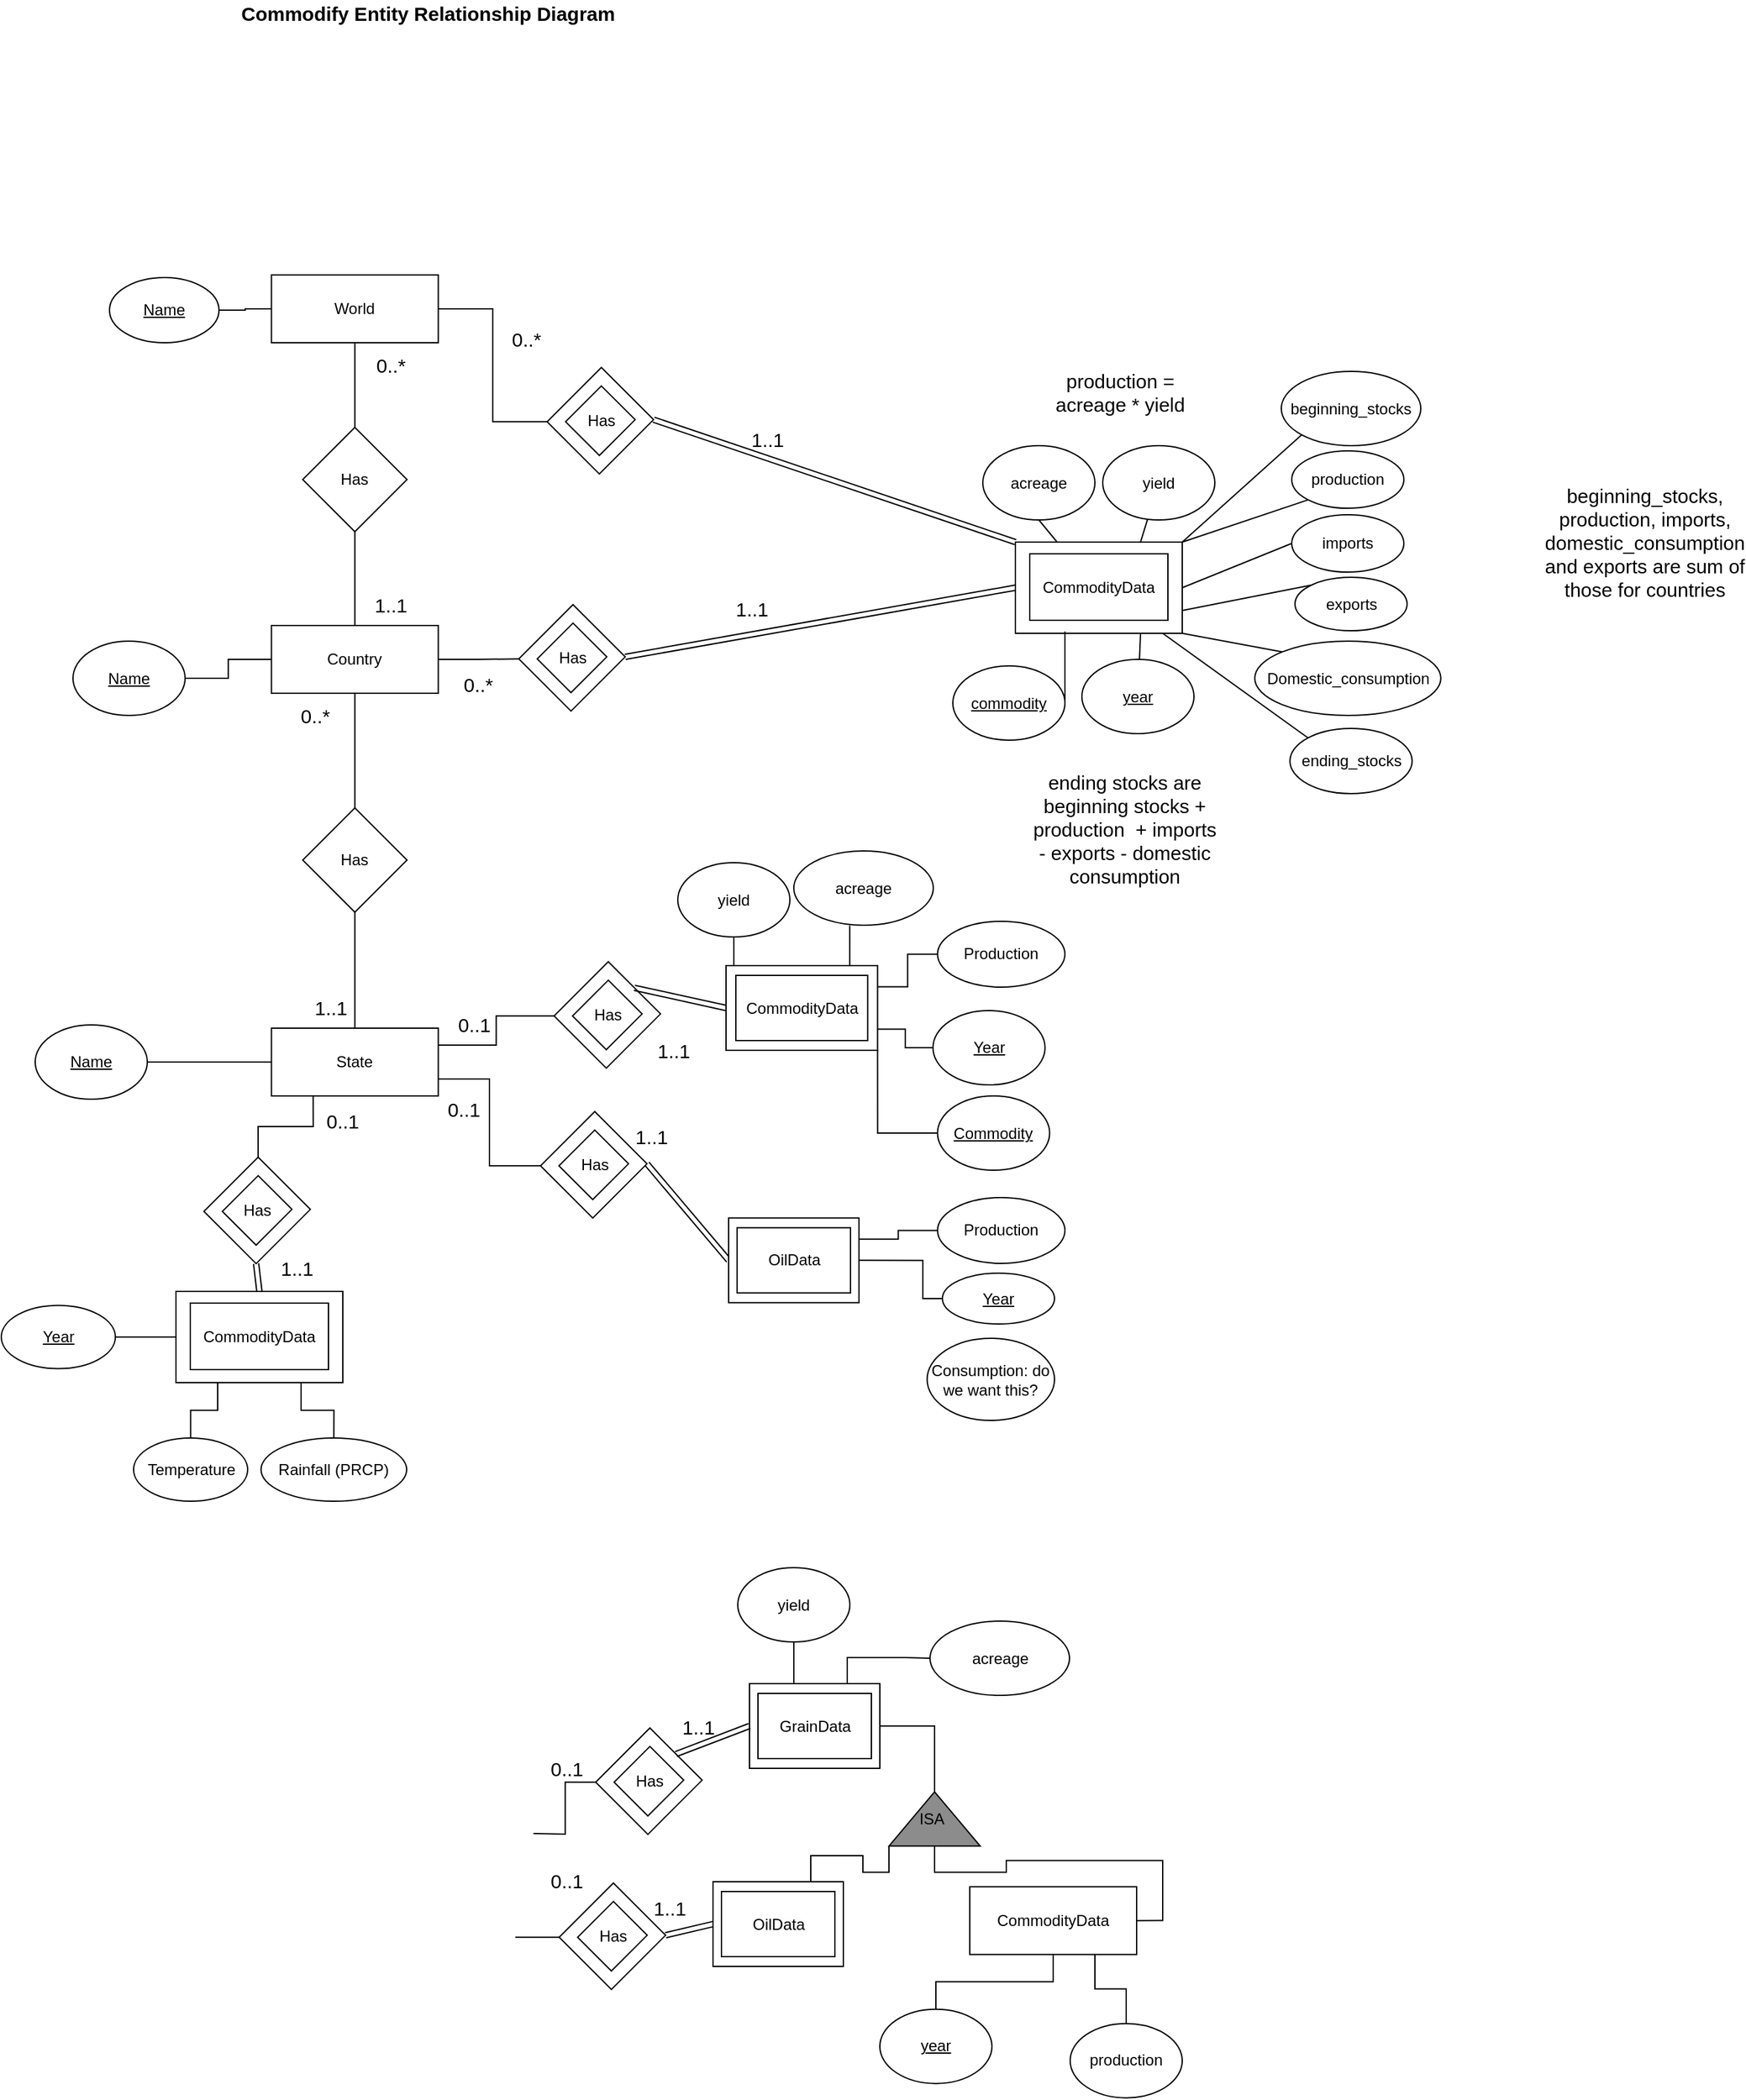 <mxfile version="14.4.2" type="github">
  <diagram id="awrVuAoCNWXj-BxwwY8W" name="Page-1">
    <mxGraphModel dx="1673" dy="848" grid="0" gridSize="10" guides="1" tooltips="1" connect="1" arrows="1" fold="1" page="1" pageScale="1" pageWidth="850" pageHeight="1100" math="0" shadow="0">
      <root>
        <mxCell id="0" />
        <mxCell id="1" parent="0" />
        <mxCell id="FX2rXBRW-lGvqEh_019G-1" value="Commodify Entity Relationship Diagram" style="text;html=1;strokeColor=none;fillColor=none;align=center;verticalAlign=middle;whiteSpace=wrap;rounded=0;fontStyle=1;fontSize=15;" parent="1" vertex="1">
          <mxGeometry x="320.5" y="50" width="350.5" height="20" as="geometry" />
        </mxCell>
        <mxCell id="FX2rXBRW-lGvqEh_019G-6" value="&lt;u&gt;year&lt;/u&gt;" style="ellipse;whiteSpace=wrap;html=1;" parent="1" vertex="1">
          <mxGeometry x="998" y="556" width="86" height="57" as="geometry" />
        </mxCell>
        <mxCell id="FX2rXBRW-lGvqEh_019G-7" value="&lt;u&gt;commodity&lt;/u&gt;" style="ellipse;whiteSpace=wrap;html=1;" parent="1" vertex="1">
          <mxGeometry x="899" y="561" width="86" height="57" as="geometry" />
        </mxCell>
        <mxCell id="FX2rXBRW-lGvqEh_019G-8" value="beginning_stocks" style="ellipse;whiteSpace=wrap;html=1;" parent="1" vertex="1">
          <mxGeometry x="1151" y="335" width="107" height="57" as="geometry" />
        </mxCell>
        <mxCell id="FX2rXBRW-lGvqEh_019G-9" value="imports" style="ellipse;whiteSpace=wrap;html=1;" parent="1" vertex="1">
          <mxGeometry x="1159" y="445" width="86" height="44" as="geometry" />
        </mxCell>
        <mxCell id="FX2rXBRW-lGvqEh_019G-10" value="production" style="ellipse;whiteSpace=wrap;html=1;" parent="1" vertex="1">
          <mxGeometry x="1159.01" y="396" width="86" height="44" as="geometry" />
        </mxCell>
        <mxCell id="FX2rXBRW-lGvqEh_019G-11" value="exports" style="ellipse;whiteSpace=wrap;html=1;" parent="1" vertex="1">
          <mxGeometry x="1161.5" y="493" width="86" height="41" as="geometry" />
        </mxCell>
        <mxCell id="FX2rXBRW-lGvqEh_019G-12" value="" style="endArrow=none;html=1;entryX=0.75;entryY=1;entryDx=0;entryDy=0;" parent="1" source="FX2rXBRW-lGvqEh_019G-6" target="FX2rXBRW-lGvqEh_019G-5" edge="1">
          <mxGeometry width="50" height="50" relative="1" as="geometry">
            <mxPoint x="974" y="663" as="sourcePoint" />
            <mxPoint x="1024" y="613" as="targetPoint" />
          </mxGeometry>
        </mxCell>
        <mxCell id="FX2rXBRW-lGvqEh_019G-13" value="" style="endArrow=none;html=1;exitX=1;exitY=0.5;exitDx=0;exitDy=0;entryX=0.297;entryY=0.981;entryDx=0;entryDy=0;entryPerimeter=0;" parent="1" source="FX2rXBRW-lGvqEh_019G-7" target="FX2rXBRW-lGvqEh_019G-5" edge="1">
          <mxGeometry width="50" height="50" relative="1" as="geometry">
            <mxPoint x="897" y="455" as="sourcePoint" />
            <mxPoint x="978" y="523" as="targetPoint" />
          </mxGeometry>
        </mxCell>
        <mxCell id="FX2rXBRW-lGvqEh_019G-14" value="" style="endArrow=none;html=1;exitX=0;exitY=1;exitDx=0;exitDy=0;entryX=1;entryY=0;entryDx=0;entryDy=0;" parent="1" source="FX2rXBRW-lGvqEh_019G-8" edge="1" target="FX2rXBRW-lGvqEh_019G-5">
          <mxGeometry width="50" height="50" relative="1" as="geometry">
            <mxPoint x="906" y="443" as="sourcePoint" />
            <mxPoint x="1109" y="354" as="targetPoint" />
          </mxGeometry>
        </mxCell>
        <mxCell id="FX2rXBRW-lGvqEh_019G-15" value="" style="endArrow=none;html=1;fontSize=15;exitX=1;exitY=0;exitDx=0;exitDy=0;entryX=0;entryY=1;entryDx=0;entryDy=0;" parent="1" source="FX2rXBRW-lGvqEh_019G-5" target="FX2rXBRW-lGvqEh_019G-10" edge="1">
          <mxGeometry width="50" height="50" relative="1" as="geometry">
            <mxPoint x="975" y="650" as="sourcePoint" />
            <mxPoint x="1025" y="600" as="targetPoint" />
          </mxGeometry>
        </mxCell>
        <mxCell id="FX2rXBRW-lGvqEh_019G-16" value="" style="endArrow=none;html=1;fontSize=15;exitX=1;exitY=0.5;exitDx=0;exitDy=0;entryX=0;entryY=0.5;entryDx=0;entryDy=0;" parent="1" source="FX2rXBRW-lGvqEh_019G-5" target="FX2rXBRW-lGvqEh_019G-9" edge="1">
          <mxGeometry width="50" height="50" relative="1" as="geometry">
            <mxPoint x="975" y="650" as="sourcePoint" />
            <mxPoint x="1149" y="492" as="targetPoint" />
          </mxGeometry>
        </mxCell>
        <mxCell id="FX2rXBRW-lGvqEh_019G-17" value="" style="endArrow=none;html=1;fontSize=15;entryX=1;entryY=0.75;entryDx=0;entryDy=0;exitX=0;exitY=0;exitDx=0;exitDy=0;" parent="1" source="FX2rXBRW-lGvqEh_019G-11" target="FX2rXBRW-lGvqEh_019G-5" edge="1">
          <mxGeometry width="50" height="50" relative="1" as="geometry">
            <mxPoint x="1135" y="596" as="sourcePoint" />
            <mxPoint x="1025" y="600" as="targetPoint" />
          </mxGeometry>
        </mxCell>
        <mxCell id="FX2rXBRW-lGvqEh_019G-19" value="acreage" style="ellipse;whiteSpace=wrap;html=1;" parent="1" vertex="1">
          <mxGeometry x="922" y="392" width="86" height="57" as="geometry" />
        </mxCell>
        <mxCell id="FX2rXBRW-lGvqEh_019G-20" value="" style="endArrow=none;html=1;fontSize=15;exitX=0.25;exitY=0;exitDx=0;exitDy=0;entryX=0.5;entryY=1;entryDx=0;entryDy=0;" parent="1" source="FX2rXBRW-lGvqEh_019G-5" target="FX2rXBRW-lGvqEh_019G-19" edge="1">
          <mxGeometry width="50" height="50" relative="1" as="geometry">
            <mxPoint x="965" y="521" as="sourcePoint" />
            <mxPoint x="1015" y="471" as="targetPoint" />
          </mxGeometry>
        </mxCell>
        <mxCell id="FX2rXBRW-lGvqEh_019G-23" value="1..1" style="text;html=1;strokeColor=none;fillColor=none;align=center;verticalAlign=middle;whiteSpace=wrap;rounded=0;fontSize=15;" parent="1" vertex="1">
          <mxGeometry x="725" y="508" width="40" height="18" as="geometry" />
        </mxCell>
        <mxCell id="0lMx6nH-BZG6Sv3tBxdw-7" style="edgeStyle=orthogonalEdgeStyle;rounded=0;orthogonalLoop=1;jettySize=auto;html=1;exitX=1;exitY=0.5;exitDx=0;exitDy=0;entryX=0;entryY=0;entryDx=0;entryDy=0;entryPerimeter=0;endArrow=none;endFill=0;" edge="1" parent="1" target="0lMx6nH-BZG6Sv3tBxdw-5">
          <mxGeometry relative="1" as="geometry">
            <mxPoint x="577.25" y="1457" as="sourcePoint" />
          </mxGeometry>
        </mxCell>
        <mxCell id="FX2rXBRW-lGvqEh_019G-24" value="State" style="rounded=0;whiteSpace=wrap;html=1;" parent="1" vertex="1">
          <mxGeometry x="376.25" y="839" width="128" height="52" as="geometry" />
        </mxCell>
        <mxCell id="0lMx6nH-BZG6Sv3tBxdw-12" style="edgeStyle=orthogonalEdgeStyle;rounded=0;orthogonalLoop=1;jettySize=auto;html=1;exitX=0.5;exitY=0;exitDx=0;exitDy=0;entryX=0.5;entryY=1;entryDx=0;entryDy=0;endArrow=none;endFill=0;" edge="1" parent="1" source="FX2rXBRW-lGvqEh_019G-25" target="0lMx6nH-BZG6Sv3tBxdw-9">
          <mxGeometry relative="1" as="geometry" />
        </mxCell>
        <mxCell id="FX2rXBRW-lGvqEh_019G-25" value="&lt;u&gt;year&lt;/u&gt;" style="ellipse;whiteSpace=wrap;html=1;" parent="1" vertex="1">
          <mxGeometry x="843" y="1591.84" width="86" height="57" as="geometry" />
        </mxCell>
        <mxCell id="FX2rXBRW-lGvqEh_019G-27" value="acreage" style="ellipse;whiteSpace=wrap;html=1;" parent="1" vertex="1">
          <mxGeometry x="881.5" y="1294" width="107" height="57" as="geometry" />
        </mxCell>
        <mxCell id="FX2rXBRW-lGvqEh_019G-29" value="yield" style="ellipse;whiteSpace=wrap;html=1;" parent="1" vertex="1">
          <mxGeometry x="734" y="1253" width="86" height="57" as="geometry" />
        </mxCell>
        <mxCell id="FX2rXBRW-lGvqEh_019G-39" value="1..1" style="text;html=1;strokeColor=none;fillColor=none;align=center;verticalAlign=middle;whiteSpace=wrap;rounded=0;fontSize=15;" parent="1" vertex="1">
          <mxGeometry x="402.25" y="813" width="40" height="20" as="geometry" />
        </mxCell>
        <mxCell id="FX2rXBRW-lGvqEh_019G-40" value="" style="endArrow=none;html=1;fontSize=15;entryX=0.5;entryY=1;entryDx=0;entryDy=0;exitX=0.5;exitY=0;exitDx=0;exitDy=0;" parent="1" source="FX2rXBRW-lGvqEh_019G-24" target="0lMx6nH-BZG6Sv3tBxdw-49" edge="1">
          <mxGeometry width="50" height="50" relative="1" as="geometry">
            <mxPoint x="395" y="818" as="sourcePoint" />
            <mxPoint x="440.25" y="744.426" as="targetPoint" />
          </mxGeometry>
        </mxCell>
        <mxCell id="n6RVcKBgCD9liKFhx9LF-6" value="ending stocks are beginning stocks + production&amp;nbsp; + imports - exports - domestic consumption" style="text;html=1;strokeColor=none;fillColor=none;align=center;verticalAlign=middle;whiteSpace=wrap;rounded=0;fontSize=15;" parent="1" vertex="1">
          <mxGeometry x="959" y="624" width="144" height="123" as="geometry" />
        </mxCell>
        <mxCell id="n6RVcKBgCD9liKFhx9LF-8" value="yield" style="ellipse;whiteSpace=wrap;html=1;" parent="1" vertex="1">
          <mxGeometry x="1014" y="392" width="86" height="57" as="geometry" />
        </mxCell>
        <mxCell id="n6RVcKBgCD9liKFhx9LF-9" value="" style="endArrow=none;html=1;fontSize=15;exitX=0.75;exitY=0;exitDx=0;exitDy=0;" parent="1" source="FX2rXBRW-lGvqEh_019G-5" target="n6RVcKBgCD9liKFhx9LF-8" edge="1">
          <mxGeometry width="50" height="50" relative="1" as="geometry">
            <mxPoint x="1349" y="325" as="sourcePoint" />
            <mxPoint x="1252" y="367" as="targetPoint" />
          </mxGeometry>
        </mxCell>
        <mxCell id="n6RVcKBgCD9liKFhx9LF-11" value="production = acreage * yield" style="text;html=1;strokeColor=none;fillColor=none;align=center;verticalAlign=middle;whiteSpace=wrap;rounded=0;fontSize=15;" parent="1" vertex="1">
          <mxGeometry x="971" y="313" width="113" height="75" as="geometry" />
        </mxCell>
        <mxCell id="n6RVcKBgCD9liKFhx9LF-13" value="beginning_stocks, production, imports, domestic_consumption and exports are sum of those for countries" style="text;html=1;strokeColor=none;fillColor=none;align=center;verticalAlign=middle;whiteSpace=wrap;rounded=0;fontSize=15;" parent="1" vertex="1">
          <mxGeometry x="1356" y="401" width="148" height="129" as="geometry" />
        </mxCell>
        <mxCell id="n6RVcKBgCD9liKFhx9LF-16" value="ending_stocks" style="ellipse;whiteSpace=wrap;html=1;" parent="1" vertex="1">
          <mxGeometry x="1157.62" y="609" width="93.75" height="50" as="geometry" />
        </mxCell>
        <mxCell id="n6RVcKBgCD9liKFhx9LF-17" value="" style="endArrow=none;html=1;fontSize=15;exitX=0;exitY=0;exitDx=0;exitDy=0;entryX=0.883;entryY=1;entryDx=0;entryDy=0;entryPerimeter=0;" parent="1" source="n6RVcKBgCD9liKFhx9LF-16" target="FX2rXBRW-lGvqEh_019G-5" edge="1">
          <mxGeometry width="50" height="50" relative="1" as="geometry">
            <mxPoint x="975" y="348" as="sourcePoint" />
            <mxPoint x="1094" y="565" as="targetPoint" />
          </mxGeometry>
        </mxCell>
        <mxCell id="0lMx6nH-BZG6Sv3tBxdw-27" style="edgeStyle=orthogonalEdgeStyle;rounded=0;orthogonalLoop=1;jettySize=auto;html=1;exitX=0.5;exitY=0;exitDx=0;exitDy=0;entryX=0.75;entryY=1;entryDx=0;entryDy=0;endArrow=none;endFill=0;" edge="1" parent="1" source="n6RVcKBgCD9liKFhx9LF-20" target="0lMx6nH-BZG6Sv3tBxdw-9">
          <mxGeometry relative="1" as="geometry" />
        </mxCell>
        <mxCell id="n6RVcKBgCD9liKFhx9LF-20" value="production" style="ellipse;whiteSpace=wrap;html=1;" parent="1" vertex="1">
          <mxGeometry x="989" y="1602.84" width="86" height="57" as="geometry" />
        </mxCell>
        <mxCell id="0lMx6nH-BZG6Sv3tBxdw-3" style="edgeStyle=orthogonalEdgeStyle;rounded=0;orthogonalLoop=1;jettySize=auto;html=1;exitX=1;exitY=0.5;exitDx=0;exitDy=0;entryX=0;entryY=0.5;entryDx=0;entryDy=0;endArrow=none;endFill=0;" edge="1" parent="1" source="0lMx6nH-BZG6Sv3tBxdw-2" target="FX2rXBRW-lGvqEh_019G-24">
          <mxGeometry relative="1" as="geometry" />
        </mxCell>
        <mxCell id="0lMx6nH-BZG6Sv3tBxdw-2" value="&lt;u&gt;Name&lt;/u&gt;" style="ellipse;whiteSpace=wrap;html=1;" vertex="1" parent="1">
          <mxGeometry x="195" y="836.5" width="86" height="57" as="geometry" />
        </mxCell>
        <mxCell id="0lMx6nH-BZG6Sv3tBxdw-9" value="CommodityData" style="rounded=0;whiteSpace=wrap;html=1;" vertex="1" parent="1">
          <mxGeometry x="912" y="1497.84" width="128" height="52" as="geometry" />
        </mxCell>
        <mxCell id="0lMx6nH-BZG6Sv3tBxdw-13" value="" style="shape=link;html=1;rounded=0;endArrow=none;endFill=0;strokeColor=#000000;entryX=0;entryY=0.5;entryDx=0;entryDy=0;exitX=1;exitY=1;exitDx=0;exitDy=0;exitPerimeter=0;" edge="1" parent="1" source="0lMx6nH-BZG6Sv3tBxdw-61" target="0lMx6nH-BZG6Sv3tBxdw-29">
          <mxGeometry relative="1" as="geometry">
            <mxPoint x="808.75" y="1431" as="sourcePoint" />
            <mxPoint x="803.002" y="1373.571" as="targetPoint" />
          </mxGeometry>
        </mxCell>
        <mxCell id="0lMx6nH-BZG6Sv3tBxdw-16" style="edgeStyle=orthogonalEdgeStyle;rounded=0;orthogonalLoop=1;jettySize=auto;html=1;exitX=0.5;exitY=1;exitDx=0;exitDy=0;entryX=1;entryY=0.5;entryDx=0;entryDy=0;endArrow=none;endFill=0;exitPerimeter=0;" edge="1" parent="1" source="0lMx6nH-BZG6Sv3tBxdw-14" target="0lMx6nH-BZG6Sv3tBxdw-9">
          <mxGeometry relative="1" as="geometry" />
        </mxCell>
        <mxCell id="0lMx6nH-BZG6Sv3tBxdw-17" value="" style="group" vertex="1" connectable="0" parent="1">
          <mxGeometry x="850" y="1425" width="70" height="41.68" as="geometry" />
        </mxCell>
        <mxCell id="0lMx6nH-BZG6Sv3tBxdw-14" value="" style="verticalLabelPosition=bottom;verticalAlign=top;html=1;shape=mxgraph.basic.acute_triangle;dx=0.5;fillColor=#8C8C8C;" vertex="1" parent="0lMx6nH-BZG6Sv3tBxdw-17">
          <mxGeometry width="70" height="41.68" as="geometry" />
        </mxCell>
        <mxCell id="0lMx6nH-BZG6Sv3tBxdw-15" value="ISA" style="text;html=1;strokeColor=none;fillColor=none;align=center;verticalAlign=middle;whiteSpace=wrap;rounded=0;" vertex="1" parent="0lMx6nH-BZG6Sv3tBxdw-17">
          <mxGeometry x="13" y="10.84" width="40" height="20" as="geometry" />
        </mxCell>
        <mxCell id="0lMx6nH-BZG6Sv3tBxdw-18" value="" style="group" vertex="1" connectable="0" parent="1">
          <mxGeometry x="624.998" y="1376.003" width="81.664" height="81.664" as="geometry" />
        </mxCell>
        <mxCell id="0lMx6nH-BZG6Sv3tBxdw-5" value="" style="verticalLabelPosition=bottom;verticalAlign=top;html=1;shape=mxgraph.basic.frame;dx=10;rotation=-45;" vertex="1" parent="0lMx6nH-BZG6Sv3tBxdw-18">
          <mxGeometry x="11.412" y="12.507" width="58.84" height="56.65" as="geometry" />
        </mxCell>
        <mxCell id="0lMx6nH-BZG6Sv3tBxdw-6" value="Has" style="text;html=1;align=center;verticalAlign=middle;resizable=0;points=[];autosize=1;" vertex="1" parent="0lMx6nH-BZG6Sv3tBxdw-18">
          <mxGeometry x="20.832" y="30.827" width="40" height="20" as="geometry" />
        </mxCell>
        <mxCell id="0lMx6nH-BZG6Sv3tBxdw-23" value="" style="group" vertex="1" connectable="0" parent="1">
          <mxGeometry x="743" y="1342" width="100" height="65" as="geometry" />
        </mxCell>
        <mxCell id="0lMx6nH-BZG6Sv3tBxdw-21" value="" style="rounded=0;whiteSpace=wrap;html=1;" vertex="1" parent="0lMx6nH-BZG6Sv3tBxdw-23">
          <mxGeometry width="100" height="65" as="geometry" />
        </mxCell>
        <mxCell id="0lMx6nH-BZG6Sv3tBxdw-22" value="GrainData" style="whiteSpace=wrap;html=1;fillColor=#FFFFFF;" vertex="1" parent="0lMx6nH-BZG6Sv3tBxdw-23">
          <mxGeometry x="6.5" y="7.5" width="87" height="50" as="geometry" />
        </mxCell>
        <mxCell id="0lMx6nH-BZG6Sv3tBxdw-26" style="edgeStyle=orthogonalEdgeStyle;rounded=0;orthogonalLoop=1;jettySize=auto;html=1;exitX=1;exitY=0.5;exitDx=0;exitDy=0;entryX=0;entryY=0;entryDx=35;entryDy=0;entryPerimeter=0;endArrow=none;endFill=0;" edge="1" parent="1" source="0lMx6nH-BZG6Sv3tBxdw-21" target="0lMx6nH-BZG6Sv3tBxdw-14">
          <mxGeometry relative="1" as="geometry" />
        </mxCell>
        <mxCell id="0lMx6nH-BZG6Sv3tBxdw-28" value="" style="group" vertex="1" connectable="0" parent="1">
          <mxGeometry x="715" y="1494" width="100" height="65" as="geometry" />
        </mxCell>
        <mxCell id="0lMx6nH-BZG6Sv3tBxdw-29" value="" style="rounded=0;whiteSpace=wrap;html=1;" vertex="1" parent="0lMx6nH-BZG6Sv3tBxdw-28">
          <mxGeometry width="100" height="65" as="geometry" />
        </mxCell>
        <mxCell id="0lMx6nH-BZG6Sv3tBxdw-30" value="OilData" style="whiteSpace=wrap;html=1;fillColor=#FFFFFF;" vertex="1" parent="0lMx6nH-BZG6Sv3tBxdw-28">
          <mxGeometry x="6.5" y="7.5" width="87" height="50" as="geometry" />
        </mxCell>
        <mxCell id="0lMx6nH-BZG6Sv3tBxdw-39" value="" style="shape=link;html=1;rounded=0;endArrow=none;endFill=0;strokeColor=#000000;entryX=1;entryY=0.5;entryDx=0;entryDy=0;exitX=0;exitY=0.5;exitDx=0;exitDy=0;entryPerimeter=0;" edge="1" parent="1" source="0lMx6nH-BZG6Sv3tBxdw-21" target="0lMx6nH-BZG6Sv3tBxdw-5">
          <mxGeometry relative="1" as="geometry">
            <mxPoint x="720.662" y="1466.231" as="sourcePoint" />
            <mxPoint x="725" y="1536.5" as="targetPoint" />
          </mxGeometry>
        </mxCell>
        <mxCell id="0lMx6nH-BZG6Sv3tBxdw-40" style="edgeStyle=orthogonalEdgeStyle;rounded=0;orthogonalLoop=1;jettySize=auto;html=1;exitX=0;exitY=1;exitDx=0;exitDy=0;exitPerimeter=0;entryX=0.75;entryY=0;entryDx=0;entryDy=0;endArrow=none;endFill=0;" edge="1" parent="1" source="0lMx6nH-BZG6Sv3tBxdw-14" target="0lMx6nH-BZG6Sv3tBxdw-29">
          <mxGeometry relative="1" as="geometry" />
        </mxCell>
        <mxCell id="0lMx6nH-BZG6Sv3tBxdw-41" style="edgeStyle=orthogonalEdgeStyle;rounded=0;orthogonalLoop=1;jettySize=auto;html=1;exitX=0.5;exitY=0;exitDx=0;exitDy=0;entryX=0.5;entryY=1;entryDx=0;entryDy=0;endArrow=none;endFill=0;" edge="1" parent="1" source="0lMx6nH-BZG6Sv3tBxdw-21" target="FX2rXBRW-lGvqEh_019G-29">
          <mxGeometry relative="1" as="geometry" />
        </mxCell>
        <mxCell id="0lMx6nH-BZG6Sv3tBxdw-42" style="edgeStyle=orthogonalEdgeStyle;rounded=0;orthogonalLoop=1;jettySize=auto;html=1;exitX=0.75;exitY=0;exitDx=0;exitDy=0;entryX=0;entryY=0.5;entryDx=0;entryDy=0;endArrow=none;endFill=0;" edge="1" parent="1" source="0lMx6nH-BZG6Sv3tBxdw-21" target="FX2rXBRW-lGvqEh_019G-27">
          <mxGeometry relative="1" as="geometry" />
        </mxCell>
        <mxCell id="0lMx6nH-BZG6Sv3tBxdw-43" value="0..1" style="text;html=1;strokeColor=none;fillColor=none;align=center;verticalAlign=middle;whiteSpace=wrap;rounded=0;fontSize=15;" vertex="1" parent="1">
          <mxGeometry x="582.5" y="1397" width="40" height="20" as="geometry" />
        </mxCell>
        <mxCell id="0lMx6nH-BZG6Sv3tBxdw-44" value="1..1" style="text;html=1;strokeColor=none;fillColor=none;align=center;verticalAlign=middle;whiteSpace=wrap;rounded=0;fontSize=15;" vertex="1" parent="1">
          <mxGeometry x="684" y="1364.5" width="40" height="20" as="geometry" />
        </mxCell>
        <mxCell id="0lMx6nH-BZG6Sv3tBxdw-45" value="1..1" style="text;html=1;strokeColor=none;fillColor=none;align=center;verticalAlign=middle;whiteSpace=wrap;rounded=0;fontSize=15;" vertex="1" parent="1">
          <mxGeometry x="662" y="1504" width="40" height="20" as="geometry" />
        </mxCell>
        <mxCell id="0lMx6nH-BZG6Sv3tBxdw-55" value="" style="edgeStyle=orthogonalEdgeStyle;rounded=0;orthogonalLoop=1;jettySize=auto;html=1;endArrow=none;endFill=0;" edge="1" parent="1" source="0lMx6nH-BZG6Sv3tBxdw-47" target="0lMx6nH-BZG6Sv3tBxdw-54">
          <mxGeometry relative="1" as="geometry" />
        </mxCell>
        <mxCell id="0lMx6nH-BZG6Sv3tBxdw-68" style="edgeStyle=orthogonalEdgeStyle;rounded=0;orthogonalLoop=1;jettySize=auto;html=1;exitX=1;exitY=0.5;exitDx=0;exitDy=0;entryX=0;entryY=0;entryDx=0;entryDy=0;entryPerimeter=0;endArrow=none;endFill=0;" edge="1" parent="1" source="0lMx6nH-BZG6Sv3tBxdw-47" target="0lMx6nH-BZG6Sv3tBxdw-66">
          <mxGeometry relative="1" as="geometry" />
        </mxCell>
        <mxCell id="0lMx6nH-BZG6Sv3tBxdw-74" value="" style="edgeStyle=orthogonalEdgeStyle;rounded=0;orthogonalLoop=1;jettySize=auto;html=1;endArrow=none;endFill=0;entryX=0.5;entryY=1;entryDx=0;entryDy=0;" edge="1" parent="1" source="0lMx6nH-BZG6Sv3tBxdw-47" target="0lMx6nH-BZG6Sv3tBxdw-82">
          <mxGeometry relative="1" as="geometry" />
        </mxCell>
        <mxCell id="0lMx6nH-BZG6Sv3tBxdw-47" value="Country" style="rounded=0;whiteSpace=wrap;html=1;" vertex="1" parent="1">
          <mxGeometry x="376.25" y="530" width="128" height="52" as="geometry" />
        </mxCell>
        <mxCell id="0lMx6nH-BZG6Sv3tBxdw-52" value="" style="edgeStyle=orthogonalEdgeStyle;rounded=0;orthogonalLoop=1;jettySize=auto;html=1;endArrow=none;endFill=0;" edge="1" parent="1" source="0lMx6nH-BZG6Sv3tBxdw-49" target="0lMx6nH-BZG6Sv3tBxdw-47">
          <mxGeometry relative="1" as="geometry" />
        </mxCell>
        <mxCell id="0lMx6nH-BZG6Sv3tBxdw-49" value="Has" style="rhombus;whiteSpace=wrap;html=1;rounded=0;" vertex="1" parent="1">
          <mxGeometry x="400.25" y="670" width="80" height="80" as="geometry" />
        </mxCell>
        <mxCell id="0lMx6nH-BZG6Sv3tBxdw-53" value="0..*" style="text;html=1;strokeColor=none;fillColor=none;align=center;verticalAlign=middle;whiteSpace=wrap;rounded=0;fontSize=15;" vertex="1" parent="1">
          <mxGeometry x="390" y="589" width="40" height="20" as="geometry" />
        </mxCell>
        <mxCell id="0lMx6nH-BZG6Sv3tBxdw-54" value="&lt;u&gt;Name&lt;/u&gt;" style="ellipse;whiteSpace=wrap;html=1;" vertex="1" parent="1">
          <mxGeometry x="224" y="542" width="86" height="57" as="geometry" />
        </mxCell>
        <mxCell id="0lMx6nH-BZG6Sv3tBxdw-60" value="" style="group" vertex="1" connectable="0" parent="1">
          <mxGeometry x="596.998" y="1495.003" width="81.664" height="81.664" as="geometry" />
        </mxCell>
        <mxCell id="0lMx6nH-BZG6Sv3tBxdw-61" value="" style="verticalLabelPosition=bottom;verticalAlign=top;html=1;shape=mxgraph.basic.frame;dx=10;rotation=-45;" vertex="1" parent="0lMx6nH-BZG6Sv3tBxdw-60">
          <mxGeometry x="11.412" y="12.507" width="58.84" height="56.65" as="geometry" />
        </mxCell>
        <mxCell id="0lMx6nH-BZG6Sv3tBxdw-62" value="Has" style="text;html=1;align=center;verticalAlign=middle;resizable=0;points=[];autosize=1;" vertex="1" parent="0lMx6nH-BZG6Sv3tBxdw-60">
          <mxGeometry x="20.832" y="30.827" width="40" height="20" as="geometry" />
        </mxCell>
        <mxCell id="0lMx6nH-BZG6Sv3tBxdw-64" value="0..1" style="text;html=1;strokeColor=none;fillColor=none;align=center;verticalAlign=middle;whiteSpace=wrap;rounded=0;fontSize=15;" vertex="1" parent="1">
          <mxGeometry x="582.5" y="1483" width="40" height="20" as="geometry" />
        </mxCell>
        <mxCell id="0lMx6nH-BZG6Sv3tBxdw-65" value="" style="group" vertex="1" connectable="0" parent="1">
          <mxGeometry x="565.998" y="514.003" width="81.664" height="81.664" as="geometry" />
        </mxCell>
        <mxCell id="0lMx6nH-BZG6Sv3tBxdw-66" value="" style="verticalLabelPosition=bottom;verticalAlign=top;html=1;shape=mxgraph.basic.frame;dx=10;rotation=-45;" vertex="1" parent="0lMx6nH-BZG6Sv3tBxdw-65">
          <mxGeometry x="11.412" y="12.507" width="58.84" height="56.65" as="geometry" />
        </mxCell>
        <mxCell id="0lMx6nH-BZG6Sv3tBxdw-67" value="Has" style="text;html=1;align=center;verticalAlign=middle;resizable=0;points=[];autosize=1;" vertex="1" parent="0lMx6nH-BZG6Sv3tBxdw-65">
          <mxGeometry x="20.832" y="30.827" width="40" height="20" as="geometry" />
        </mxCell>
        <mxCell id="0lMx6nH-BZG6Sv3tBxdw-71" value="" style="shape=link;html=1;rounded=0;endArrow=none;endFill=0;strokeColor=#000000;entryX=0;entryY=0.5;entryDx=0;entryDy=0;exitX=1;exitY=1;exitDx=0;exitDy=0;exitPerimeter=0;" edge="1" parent="1" source="0lMx6nH-BZG6Sv3tBxdw-66" target="FX2rXBRW-lGvqEh_019G-5">
          <mxGeometry relative="1" as="geometry">
            <mxPoint x="615.662" y="953.061" as="sourcePoint" />
            <mxPoint x="652" y="944.5" as="targetPoint" />
          </mxGeometry>
        </mxCell>
        <mxCell id="0lMx6nH-BZG6Sv3tBxdw-72" value="0..*" style="text;html=1;strokeColor=none;fillColor=none;align=center;verticalAlign=middle;whiteSpace=wrap;rounded=0;fontSize=15;" vertex="1" parent="1">
          <mxGeometry x="515" y="564.5" width="40" height="20" as="geometry" />
        </mxCell>
        <mxCell id="0lMx6nH-BZG6Sv3tBxdw-85" value="" style="edgeStyle=orthogonalEdgeStyle;rounded=0;orthogonalLoop=1;jettySize=auto;html=1;endArrow=none;endFill=0;" edge="1" parent="1" source="0lMx6nH-BZG6Sv3tBxdw-73" target="0lMx6nH-BZG6Sv3tBxdw-84">
          <mxGeometry relative="1" as="geometry" />
        </mxCell>
        <mxCell id="0lMx6nH-BZG6Sv3tBxdw-73" value="World" style="rounded=0;whiteSpace=wrap;html=1;" vertex="1" parent="1">
          <mxGeometry x="376.25" y="261" width="128" height="52" as="geometry" />
        </mxCell>
        <mxCell id="0lMx6nH-BZG6Sv3tBxdw-76" value="Domestic_consumption" style="ellipse;whiteSpace=wrap;html=1;" vertex="1" parent="1">
          <mxGeometry x="1130.63" y="542" width="142.76" height="57" as="geometry" />
        </mxCell>
        <mxCell id="0lMx6nH-BZG6Sv3tBxdw-77" value="" style="endArrow=none;html=1;fontSize=15;exitX=0;exitY=0;exitDx=0;exitDy=0;entryX=1;entryY=1;entryDx=0;entryDy=0;" edge="1" parent="1" source="0lMx6nH-BZG6Sv3tBxdw-76" target="FX2rXBRW-lGvqEh_019G-5">
          <mxGeometry width="50" height="50" relative="1" as="geometry">
            <mxPoint x="980.98" y="294" as="sourcePoint" />
            <mxPoint x="1066.004" y="464" as="targetPoint" />
          </mxGeometry>
        </mxCell>
        <mxCell id="0lMx6nH-BZG6Sv3tBxdw-82" value="Has" style="rhombus;whiteSpace=wrap;html=1;rounded=0;" vertex="1" parent="1">
          <mxGeometry x="400.25" y="378" width="80" height="80" as="geometry" />
        </mxCell>
        <mxCell id="0lMx6nH-BZG6Sv3tBxdw-83" value="" style="edgeStyle=orthogonalEdgeStyle;rounded=0;orthogonalLoop=1;jettySize=auto;html=1;endArrow=none;endFill=0;entryX=0.5;entryY=0;entryDx=0;entryDy=0;exitX=0.5;exitY=1;exitDx=0;exitDy=0;" edge="1" parent="1" source="0lMx6nH-BZG6Sv3tBxdw-73" target="0lMx6nH-BZG6Sv3tBxdw-82">
          <mxGeometry relative="1" as="geometry">
            <mxPoint x="450.25" y="540" as="sourcePoint" />
            <mxPoint x="450.25" y="445" as="targetPoint" />
          </mxGeometry>
        </mxCell>
        <mxCell id="0lMx6nH-BZG6Sv3tBxdw-84" value="&lt;u&gt;Name&lt;/u&gt;" style="ellipse;whiteSpace=wrap;html=1;rounded=0;" vertex="1" parent="1">
          <mxGeometry x="252" y="263" width="84" height="50" as="geometry" />
        </mxCell>
        <mxCell id="0lMx6nH-BZG6Sv3tBxdw-86" value="1..1" style="text;html=1;strokeColor=none;fillColor=none;align=center;verticalAlign=middle;whiteSpace=wrap;rounded=0;fontSize=15;" vertex="1" parent="1">
          <mxGeometry x="448" y="503.5" width="40" height="20" as="geometry" />
        </mxCell>
        <mxCell id="0lMx6nH-BZG6Sv3tBxdw-87" value="0..*" style="text;html=1;strokeColor=none;fillColor=none;align=center;verticalAlign=middle;whiteSpace=wrap;rounded=0;fontSize=15;" vertex="1" parent="1">
          <mxGeometry x="448" y="320" width="40" height="20" as="geometry" />
        </mxCell>
        <mxCell id="0lMx6nH-BZG6Sv3tBxdw-88" value="1..1" style="text;html=1;strokeColor=none;fillColor=none;align=center;verticalAlign=middle;whiteSpace=wrap;rounded=0;fontSize=15;" vertex="1" parent="1">
          <mxGeometry x="737" y="378" width="40" height="18" as="geometry" />
        </mxCell>
        <mxCell id="0lMx6nH-BZG6Sv3tBxdw-89" style="edgeStyle=orthogonalEdgeStyle;rounded=0;orthogonalLoop=1;jettySize=auto;html=1;exitX=1;exitY=0.5;exitDx=0;exitDy=0;entryX=0;entryY=0;entryDx=0;entryDy=0;entryPerimeter=0;endArrow=none;endFill=0;" edge="1" parent="1" target="0lMx6nH-BZG6Sv3tBxdw-91" source="0lMx6nH-BZG6Sv3tBxdw-73">
          <mxGeometry relative="1" as="geometry">
            <mxPoint x="526" y="374.0" as="sourcePoint" />
          </mxGeometry>
        </mxCell>
        <mxCell id="0lMx6nH-BZG6Sv3tBxdw-90" value="" style="group" vertex="1" connectable="0" parent="1">
          <mxGeometry x="587.748" y="332.003" width="81.664" height="81.664" as="geometry" />
        </mxCell>
        <mxCell id="0lMx6nH-BZG6Sv3tBxdw-91" value="" style="verticalLabelPosition=bottom;verticalAlign=top;html=1;shape=mxgraph.basic.frame;dx=10;rotation=-45;" vertex="1" parent="0lMx6nH-BZG6Sv3tBxdw-90">
          <mxGeometry x="11.412" y="12.507" width="58.84" height="56.65" as="geometry" />
        </mxCell>
        <mxCell id="0lMx6nH-BZG6Sv3tBxdw-92" value="Has" style="text;html=1;align=center;verticalAlign=middle;resizable=0;points=[];autosize=1;" vertex="1" parent="0lMx6nH-BZG6Sv3tBxdw-90">
          <mxGeometry x="20.832" y="30.827" width="40" height="20" as="geometry" />
        </mxCell>
        <mxCell id="0lMx6nH-BZG6Sv3tBxdw-93" value="" style="shape=link;html=1;rounded=0;endArrow=none;endFill=0;strokeColor=#000000;entryX=0;entryY=0;entryDx=0;entryDy=0;exitX=1;exitY=1;exitDx=0;exitDy=0;exitPerimeter=0;" edge="1" parent="1" source="0lMx6nH-BZG6Sv3tBxdw-91" target="FX2rXBRW-lGvqEh_019G-5">
          <mxGeometry relative="1" as="geometry">
            <mxPoint x="637.412" y="771.061" as="sourcePoint" />
            <mxPoint x="968.75" y="310.0" as="targetPoint" />
          </mxGeometry>
        </mxCell>
        <mxCell id="0lMx6nH-BZG6Sv3tBxdw-94" value="0..*" style="text;html=1;strokeColor=none;fillColor=none;align=center;verticalAlign=middle;whiteSpace=wrap;rounded=0;fontSize=15;" vertex="1" parent="1">
          <mxGeometry x="552" y="300" width="40" height="20" as="geometry" />
        </mxCell>
        <mxCell id="0lMx6nH-BZG6Sv3tBxdw-96" style="edgeStyle=orthogonalEdgeStyle;rounded=0;orthogonalLoop=1;jettySize=auto;html=1;exitX=0;exitY=0;exitDx=0;exitDy=0;exitPerimeter=0;endArrow=none;endFill=0;" edge="1" parent="1" source="0lMx6nH-BZG6Sv3tBxdw-61">
          <mxGeometry relative="1" as="geometry">
            <mxPoint x="563.309" y="1536.059" as="targetPoint" />
          </mxGeometry>
        </mxCell>
        <mxCell id="0lMx6nH-BZG6Sv3tBxdw-98" value="" style="group" vertex="1" connectable="0" parent="1">
          <mxGeometry x="947" y="466" width="128" height="70" as="geometry" />
        </mxCell>
        <mxCell id="FX2rXBRW-lGvqEh_019G-5" value="" style="rounded=0;whiteSpace=wrap;html=1;fillColor=none;" parent="0lMx6nH-BZG6Sv3tBxdw-98" vertex="1">
          <mxGeometry width="128" height="70" as="geometry" />
        </mxCell>
        <mxCell id="0lMx6nH-BZG6Sv3tBxdw-97" value="CommodityData" style="rounded=0;whiteSpace=wrap;html=1;" vertex="1" parent="0lMx6nH-BZG6Sv3tBxdw-98">
          <mxGeometry x="11" y="9" width="106" height="51" as="geometry" />
        </mxCell>
        <mxCell id="0lMx6nH-BZG6Sv3tBxdw-99" style="edgeStyle=orthogonalEdgeStyle;rounded=0;orthogonalLoop=1;jettySize=auto;html=1;exitX=1;exitY=0.25;exitDx=0;exitDy=0;entryX=0;entryY=0;entryDx=0;entryDy=0;entryPerimeter=0;endArrow=none;endFill=0;" edge="1" parent="1" target="0lMx6nH-BZG6Sv3tBxdw-106" source="FX2rXBRW-lGvqEh_019G-24">
          <mxGeometry relative="1" as="geometry">
            <mxPoint x="558" y="938" as="sourcePoint" />
          </mxGeometry>
        </mxCell>
        <mxCell id="0lMx6nH-BZG6Sv3tBxdw-100" value="acreage" style="ellipse;whiteSpace=wrap;html=1;" vertex="1" parent="1">
          <mxGeometry x="777" y="703" width="107" height="57" as="geometry" />
        </mxCell>
        <mxCell id="0lMx6nH-BZG6Sv3tBxdw-101" value="yield" style="ellipse;whiteSpace=wrap;html=1;" vertex="1" parent="1">
          <mxGeometry x="688" y="712" width="86" height="57" as="geometry" />
        </mxCell>
        <mxCell id="0lMx6nH-BZG6Sv3tBxdw-105" value="" style="group" vertex="1" connectable="0" parent="1">
          <mxGeometry x="593.088" y="788.003" width="81.664" height="81.664" as="geometry" />
        </mxCell>
        <mxCell id="0lMx6nH-BZG6Sv3tBxdw-106" value="" style="verticalLabelPosition=bottom;verticalAlign=top;html=1;shape=mxgraph.basic.frame;dx=10;rotation=-45;" vertex="1" parent="0lMx6nH-BZG6Sv3tBxdw-105">
          <mxGeometry x="11.412" y="12.507" width="58.84" height="56.65" as="geometry" />
        </mxCell>
        <mxCell id="0lMx6nH-BZG6Sv3tBxdw-107" value="Has" style="text;html=1;align=center;verticalAlign=middle;resizable=0;points=[];autosize=1;" vertex="1" parent="0lMx6nH-BZG6Sv3tBxdw-105">
          <mxGeometry x="20.832" y="30.827" width="40" height="20" as="geometry" />
        </mxCell>
        <mxCell id="0lMx6nH-BZG6Sv3tBxdw-108" value="" style="group" vertex="1" connectable="0" parent="1">
          <mxGeometry x="725" y="791" width="116.25" height="65" as="geometry" />
        </mxCell>
        <mxCell id="0lMx6nH-BZG6Sv3tBxdw-109" value="" style="rounded=0;whiteSpace=wrap;html=1;" vertex="1" parent="0lMx6nH-BZG6Sv3tBxdw-108">
          <mxGeometry width="116.25" height="65" as="geometry" />
        </mxCell>
        <mxCell id="0lMx6nH-BZG6Sv3tBxdw-110" value="CommodityData" style="whiteSpace=wrap;html=1;fillColor=#FFFFFF;" vertex="1" parent="0lMx6nH-BZG6Sv3tBxdw-108">
          <mxGeometry x="7.556" y="7.5" width="101.138" height="50" as="geometry" />
        </mxCell>
        <mxCell id="0lMx6nH-BZG6Sv3tBxdw-112" value="" style="shape=link;html=1;rounded=0;endArrow=none;endFill=0;strokeColor=#000000;entryX=1;entryY=0.5;entryDx=0;entryDy=0;exitX=0;exitY=0.5;exitDx=0;exitDy=0;entryPerimeter=0;" edge="1" parent="1" source="0lMx6nH-BZG6Sv3tBxdw-109" target="0lMx6nH-BZG6Sv3tBxdw-106">
          <mxGeometry relative="1" as="geometry">
            <mxPoint x="701.412" y="947.231" as="sourcePoint" />
            <mxPoint x="705.75" y="1017.5" as="targetPoint" />
          </mxGeometry>
        </mxCell>
        <mxCell id="0lMx6nH-BZG6Sv3tBxdw-113" style="edgeStyle=orthogonalEdgeStyle;rounded=0;orthogonalLoop=1;jettySize=auto;html=1;exitX=0.25;exitY=0;exitDx=0;exitDy=0;entryX=0.5;entryY=1;entryDx=0;entryDy=0;endArrow=none;endFill=0;" edge="1" parent="1" source="0lMx6nH-BZG6Sv3tBxdw-109" target="0lMx6nH-BZG6Sv3tBxdw-101">
          <mxGeometry relative="1" as="geometry" />
        </mxCell>
        <mxCell id="0lMx6nH-BZG6Sv3tBxdw-114" style="edgeStyle=orthogonalEdgeStyle;rounded=0;orthogonalLoop=1;jettySize=auto;html=1;exitX=0.75;exitY=0;exitDx=0;exitDy=0;entryX=0.401;entryY=1.004;entryDx=0;entryDy=0;endArrow=none;endFill=0;entryPerimeter=0;" edge="1" parent="1" source="0lMx6nH-BZG6Sv3tBxdw-109" target="0lMx6nH-BZG6Sv3tBxdw-100">
          <mxGeometry relative="1" as="geometry" />
        </mxCell>
        <mxCell id="0lMx6nH-BZG6Sv3tBxdw-115" value="0..1" style="text;html=1;strokeColor=none;fillColor=none;align=center;verticalAlign=middle;whiteSpace=wrap;rounded=0;fontSize=15;" vertex="1" parent="1">
          <mxGeometry x="512" y="825.5" width="40" height="20" as="geometry" />
        </mxCell>
        <mxCell id="0lMx6nH-BZG6Sv3tBxdw-116" value="1..1" style="text;html=1;strokeColor=none;fillColor=none;align=center;verticalAlign=middle;whiteSpace=wrap;rounded=0;fontSize=15;" vertex="1" parent="1">
          <mxGeometry x="664.75" y="845.5" width="40" height="20" as="geometry" />
        </mxCell>
        <mxCell id="0lMx6nH-BZG6Sv3tBxdw-121" value="Production" style="ellipse;whiteSpace=wrap;html=1;fillColor=#FFFFFF;" vertex="1" parent="1">
          <mxGeometry x="887.26" y="757" width="97.74" height="50.5" as="geometry" />
        </mxCell>
        <mxCell id="0lMx6nH-BZG6Sv3tBxdw-122" value="" style="edgeStyle=orthogonalEdgeStyle;rounded=0;orthogonalLoop=1;jettySize=auto;html=1;endArrow=none;endFill=0;exitX=1;exitY=0.25;exitDx=0;exitDy=0;" edge="1" parent="1" source="0lMx6nH-BZG6Sv3tBxdw-109" target="0lMx6nH-BZG6Sv3tBxdw-121">
          <mxGeometry relative="1" as="geometry" />
        </mxCell>
        <mxCell id="0lMx6nH-BZG6Sv3tBxdw-123" value="&lt;u&gt;Year&lt;/u&gt;" style="ellipse;whiteSpace=wrap;html=1;" vertex="1" parent="1">
          <mxGeometry x="883.75" y="825.5" width="86" height="57" as="geometry" />
        </mxCell>
        <mxCell id="0lMx6nH-BZG6Sv3tBxdw-124" style="edgeStyle=orthogonalEdgeStyle;rounded=0;orthogonalLoop=1;jettySize=auto;html=1;exitX=1;exitY=0.75;exitDx=0;exitDy=0;entryX=0;entryY=0.5;entryDx=0;entryDy=0;endArrow=none;endFill=0;" edge="1" parent="1" source="0lMx6nH-BZG6Sv3tBxdw-109" target="0lMx6nH-BZG6Sv3tBxdw-123">
          <mxGeometry relative="1" as="geometry" />
        </mxCell>
        <mxCell id="0lMx6nH-BZG6Sv3tBxdw-125" value="&lt;u&gt;Commodity&lt;/u&gt;" style="ellipse;whiteSpace=wrap;html=1;" vertex="1" parent="1">
          <mxGeometry x="887.26" y="891" width="86" height="57" as="geometry" />
        </mxCell>
        <mxCell id="0lMx6nH-BZG6Sv3tBxdw-126" style="edgeStyle=orthogonalEdgeStyle;rounded=0;orthogonalLoop=1;jettySize=auto;html=1;exitX=1;exitY=1;exitDx=0;exitDy=0;entryX=0;entryY=0.5;entryDx=0;entryDy=0;endArrow=none;endFill=0;" edge="1" parent="1" source="0lMx6nH-BZG6Sv3tBxdw-109" target="0lMx6nH-BZG6Sv3tBxdw-125">
          <mxGeometry relative="1" as="geometry" />
        </mxCell>
        <mxCell id="0lMx6nH-BZG6Sv3tBxdw-127" value="" style="shape=link;html=1;rounded=0;endArrow=none;endFill=0;strokeColor=#000000;entryX=0;entryY=0.5;entryDx=0;entryDy=0;exitX=1;exitY=1;exitDx=0;exitDy=0;exitPerimeter=0;" edge="1" parent="1" source="0lMx6nH-BZG6Sv3tBxdw-133" target="0lMx6nH-BZG6Sv3tBxdw-129">
          <mxGeometry relative="1" as="geometry">
            <mxPoint x="794.44" y="839" as="sourcePoint" />
            <mxPoint x="788.692" y="781.571" as="targetPoint" />
          </mxGeometry>
        </mxCell>
        <mxCell id="0lMx6nH-BZG6Sv3tBxdw-128" value="" style="group;rotation=90;" vertex="1" connectable="0" parent="1">
          <mxGeometry x="727" y="984.67" width="100" height="65" as="geometry" />
        </mxCell>
        <mxCell id="0lMx6nH-BZG6Sv3tBxdw-129" value="" style="rounded=0;whiteSpace=wrap;html=1;" vertex="1" parent="0lMx6nH-BZG6Sv3tBxdw-128">
          <mxGeometry width="100" height="65" as="geometry" />
        </mxCell>
        <mxCell id="0lMx6nH-BZG6Sv3tBxdw-130" value="OilData" style="whiteSpace=wrap;html=1;fillColor=#FFFFFF;" vertex="1" parent="0lMx6nH-BZG6Sv3tBxdw-128">
          <mxGeometry x="6.5" y="7.5" width="87" height="50" as="geometry" />
        </mxCell>
        <mxCell id="0lMx6nH-BZG6Sv3tBxdw-131" value="1..1" style="text;html=1;strokeColor=none;fillColor=none;align=center;verticalAlign=middle;whiteSpace=wrap;rounded=0;fontSize=15;" vertex="1" parent="1">
          <mxGeometry x="647.69" y="912" width="40" height="20" as="geometry" />
        </mxCell>
        <mxCell id="0lMx6nH-BZG6Sv3tBxdw-132" value="" style="group" vertex="1" connectable="0" parent="1">
          <mxGeometry x="582.688" y="903.003" width="81.664" height="81.664" as="geometry" />
        </mxCell>
        <mxCell id="0lMx6nH-BZG6Sv3tBxdw-133" value="" style="verticalLabelPosition=bottom;verticalAlign=top;html=1;shape=mxgraph.basic.frame;dx=10;rotation=-45;" vertex="1" parent="0lMx6nH-BZG6Sv3tBxdw-132">
          <mxGeometry x="11.412" y="12.507" width="58.84" height="56.65" as="geometry" />
        </mxCell>
        <mxCell id="0lMx6nH-BZG6Sv3tBxdw-134" value="Has" style="text;html=1;align=center;verticalAlign=middle;resizable=0;points=[];autosize=1;" vertex="1" parent="0lMx6nH-BZG6Sv3tBxdw-132">
          <mxGeometry x="20.832" y="30.827" width="40" height="20" as="geometry" />
        </mxCell>
        <mxCell id="0lMx6nH-BZG6Sv3tBxdw-135" value="0..1" style="text;html=1;strokeColor=none;fillColor=none;align=center;verticalAlign=middle;whiteSpace=wrap;rounded=0;fontSize=15;" vertex="1" parent="1">
          <mxGeometry x="504.25" y="891" width="40" height="20" as="geometry" />
        </mxCell>
        <mxCell id="0lMx6nH-BZG6Sv3tBxdw-136" style="edgeStyle=orthogonalEdgeStyle;rounded=0;orthogonalLoop=1;jettySize=auto;html=1;exitX=0;exitY=0;exitDx=0;exitDy=0;exitPerimeter=0;endArrow=none;endFill=0;entryX=1;entryY=0.75;entryDx=0;entryDy=0;" edge="1" parent="1" source="0lMx6nH-BZG6Sv3tBxdw-133" target="FX2rXBRW-lGvqEh_019G-24">
          <mxGeometry relative="1" as="geometry">
            <mxPoint x="548.999" y="944.059" as="targetPoint" />
          </mxGeometry>
        </mxCell>
        <mxCell id="0lMx6nH-BZG6Sv3tBxdw-139" value="Production" style="ellipse;whiteSpace=wrap;html=1;fillColor=#FFFFFF;" vertex="1" parent="1">
          <mxGeometry x="887.26" y="969" width="97.74" height="50.5" as="geometry" />
        </mxCell>
        <mxCell id="0lMx6nH-BZG6Sv3tBxdw-141" value="&lt;u&gt;Year&lt;/u&gt;" style="ellipse;whiteSpace=wrap;html=1;" vertex="1" parent="1">
          <mxGeometry x="891" y="1027" width="86" height="39" as="geometry" />
        </mxCell>
        <mxCell id="0lMx6nH-BZG6Sv3tBxdw-142" style="edgeStyle=orthogonalEdgeStyle;rounded=0;orthogonalLoop=1;jettySize=auto;html=1;exitX=1;exitY=0.5;exitDx=0;exitDy=0;entryX=0;entryY=0.5;entryDx=0;entryDy=0;endArrow=none;endFill=0;" edge="1" parent="1" target="0lMx6nH-BZG6Sv3tBxdw-141" source="0lMx6nH-BZG6Sv3tBxdw-129">
          <mxGeometry relative="1" as="geometry">
            <mxPoint x="841.25" y="1051.75" as="sourcePoint" />
            <Array as="points">
              <mxPoint x="876" y="1017" />
              <mxPoint x="876" y="1046" />
            </Array>
          </mxGeometry>
        </mxCell>
        <mxCell id="0lMx6nH-BZG6Sv3tBxdw-148" style="edgeStyle=orthogonalEdgeStyle;rounded=0;orthogonalLoop=1;jettySize=auto;html=1;exitX=1;exitY=0.25;exitDx=0;exitDy=0;entryX=0;entryY=0.5;entryDx=0;entryDy=0;endArrow=none;endFill=0;" edge="1" parent="1" source="0lMx6nH-BZG6Sv3tBxdw-129" target="0lMx6nH-BZG6Sv3tBxdw-139">
          <mxGeometry relative="1" as="geometry" />
        </mxCell>
        <mxCell id="0lMx6nH-BZG6Sv3tBxdw-149" value="Consumption: do we want this?" style="ellipse;whiteSpace=wrap;html=1;fillColor=#FFFFFF;" vertex="1" parent="1">
          <mxGeometry x="879.26" y="1077" width="97.74" height="63" as="geometry" />
        </mxCell>
        <mxCell id="0lMx6nH-BZG6Sv3tBxdw-150" value="" style="group" vertex="1" connectable="0" parent="1">
          <mxGeometry x="303" y="1041" width="128" height="70" as="geometry" />
        </mxCell>
        <mxCell id="0lMx6nH-BZG6Sv3tBxdw-151" value="" style="rounded=0;whiteSpace=wrap;html=1;fillColor=none;" vertex="1" parent="0lMx6nH-BZG6Sv3tBxdw-150">
          <mxGeometry width="128" height="70" as="geometry" />
        </mxCell>
        <mxCell id="0lMx6nH-BZG6Sv3tBxdw-152" value="CommodityData" style="rounded=0;whiteSpace=wrap;html=1;" vertex="1" parent="0lMx6nH-BZG6Sv3tBxdw-150">
          <mxGeometry x="11" y="9" width="106" height="51" as="geometry" />
        </mxCell>
        <mxCell id="0lMx6nH-BZG6Sv3tBxdw-153" value="Temperature" style="ellipse;whiteSpace=wrap;html=1;rounded=0;" vertex="1" parent="1">
          <mxGeometry x="270.5" y="1153.5" width="87.5" height="48.5" as="geometry" />
        </mxCell>
        <mxCell id="0lMx6nH-BZG6Sv3tBxdw-154" value="" style="edgeStyle=orthogonalEdgeStyle;rounded=0;orthogonalLoop=1;jettySize=auto;html=1;endArrow=none;endFill=0;exitX=0.25;exitY=1;exitDx=0;exitDy=0;" edge="1" parent="1" source="0lMx6nH-BZG6Sv3tBxdw-151" target="0lMx6nH-BZG6Sv3tBxdw-153">
          <mxGeometry relative="1" as="geometry">
            <mxPoint x="402" y="1153" as="sourcePoint" />
          </mxGeometry>
        </mxCell>
        <mxCell id="0lMx6nH-BZG6Sv3tBxdw-155" value="&lt;u&gt;Year&lt;/u&gt;" style="ellipse;whiteSpace=wrap;html=1;rounded=0;" vertex="1" parent="1">
          <mxGeometry x="169" y="1051.75" width="87.5" height="48.5" as="geometry" />
        </mxCell>
        <mxCell id="0lMx6nH-BZG6Sv3tBxdw-156" value="" style="edgeStyle=orthogonalEdgeStyle;rounded=0;orthogonalLoop=1;jettySize=auto;html=1;endArrow=none;endFill=0;exitX=0;exitY=0.5;exitDx=0;exitDy=0;" edge="1" parent="1" target="0lMx6nH-BZG6Sv3tBxdw-155" source="0lMx6nH-BZG6Sv3tBxdw-151">
          <mxGeometry relative="1" as="geometry">
            <mxPoint x="259.75" y="1077" as="sourcePoint" />
          </mxGeometry>
        </mxCell>
        <mxCell id="0lMx6nH-BZG6Sv3tBxdw-157" value="Rainfall (PRCP)" style="ellipse;whiteSpace=wrap;html=1;rounded=0;" vertex="1" parent="1">
          <mxGeometry x="368.25" y="1153.5" width="111.75" height="48.5" as="geometry" />
        </mxCell>
        <mxCell id="0lMx6nH-BZG6Sv3tBxdw-158" value="" style="edgeStyle=orthogonalEdgeStyle;rounded=0;orthogonalLoop=1;jettySize=auto;html=1;endArrow=none;endFill=0;exitX=0.75;exitY=1;exitDx=0;exitDy=0;" edge="1" parent="1" target="0lMx6nH-BZG6Sv3tBxdw-157" source="0lMx6nH-BZG6Sv3tBxdw-151">
          <mxGeometry relative="1" as="geometry">
            <mxPoint x="399.25" y="1133" as="sourcePoint" />
          </mxGeometry>
        </mxCell>
        <mxCell id="0lMx6nH-BZG6Sv3tBxdw-159" value="" style="shape=link;html=1;rounded=0;endArrow=none;endFill=0;strokeColor=#000000;entryX=0.5;entryY=0;entryDx=0;entryDy=0;exitX=0;exitY=1;exitDx=0;exitDy=0;exitPerimeter=0;" edge="1" parent="1" source="0lMx6nH-BZG6Sv3tBxdw-162" target="0lMx6nH-BZG6Sv3tBxdw-151">
          <mxGeometry relative="1" as="geometry">
            <mxPoint x="536.19" y="874" as="sourcePoint" />
            <mxPoint x="468.75" y="1052.17" as="targetPoint" />
          </mxGeometry>
        </mxCell>
        <mxCell id="0lMx6nH-BZG6Sv3tBxdw-161" value="" style="group" vertex="1" connectable="0" parent="1">
          <mxGeometry x="324.438" y="938.003" width="91.562" height="94.997" as="geometry" />
        </mxCell>
        <mxCell id="0lMx6nH-BZG6Sv3tBxdw-162" value="" style="verticalLabelPosition=bottom;verticalAlign=top;html=1;shape=mxgraph.basic.frame;dx=10;rotation=-45;" vertex="1" parent="0lMx6nH-BZG6Sv3tBxdw-161">
          <mxGeometry x="11.412" y="12.507" width="58.84" height="56.65" as="geometry" />
        </mxCell>
        <mxCell id="0lMx6nH-BZG6Sv3tBxdw-163" value="Has" style="text;html=1;align=center;verticalAlign=middle;resizable=0;points=[];autosize=1;" vertex="1" parent="0lMx6nH-BZG6Sv3tBxdw-161">
          <mxGeometry x="20.832" y="30.827" width="40" height="20" as="geometry" />
        </mxCell>
        <mxCell id="0lMx6nH-BZG6Sv3tBxdw-160" value="1..1" style="text;html=1;strokeColor=none;fillColor=none;align=center;verticalAlign=middle;whiteSpace=wrap;rounded=0;fontSize=15;" vertex="1" parent="0lMx6nH-BZG6Sv3tBxdw-161">
          <mxGeometry x="51.562" y="74.997" width="40" height="20" as="geometry" />
        </mxCell>
        <mxCell id="0lMx6nH-BZG6Sv3tBxdw-164" value="0..1" style="text;html=1;strokeColor=none;fillColor=none;align=center;verticalAlign=middle;whiteSpace=wrap;rounded=0;fontSize=15;" vertex="1" parent="1">
          <mxGeometry x="411" y="900" width="40" height="20" as="geometry" />
        </mxCell>
        <mxCell id="0lMx6nH-BZG6Sv3tBxdw-165" style="edgeStyle=orthogonalEdgeStyle;rounded=0;orthogonalLoop=1;jettySize=auto;html=1;exitX=1;exitY=0;exitDx=0;exitDy=0;exitPerimeter=0;endArrow=none;endFill=0;entryX=0.25;entryY=1;entryDx=0;entryDy=0;" edge="1" parent="1" source="0lMx6nH-BZG6Sv3tBxdw-162" target="FX2rXBRW-lGvqEh_019G-24">
          <mxGeometry relative="1" as="geometry">
            <mxPoint x="246" y="913.0" as="targetPoint" />
          </mxGeometry>
        </mxCell>
      </root>
    </mxGraphModel>
  </diagram>
</mxfile>
